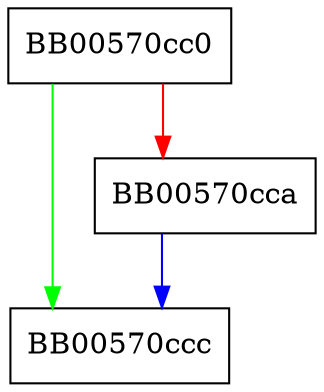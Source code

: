 digraph COMP_CTX_get_type {
  node [shape="box"];
  graph [splines=ortho];
  BB00570cc0 -> BB00570ccc [color="green"];
  BB00570cc0 -> BB00570cca [color="red"];
  BB00570cca -> BB00570ccc [color="blue"];
}